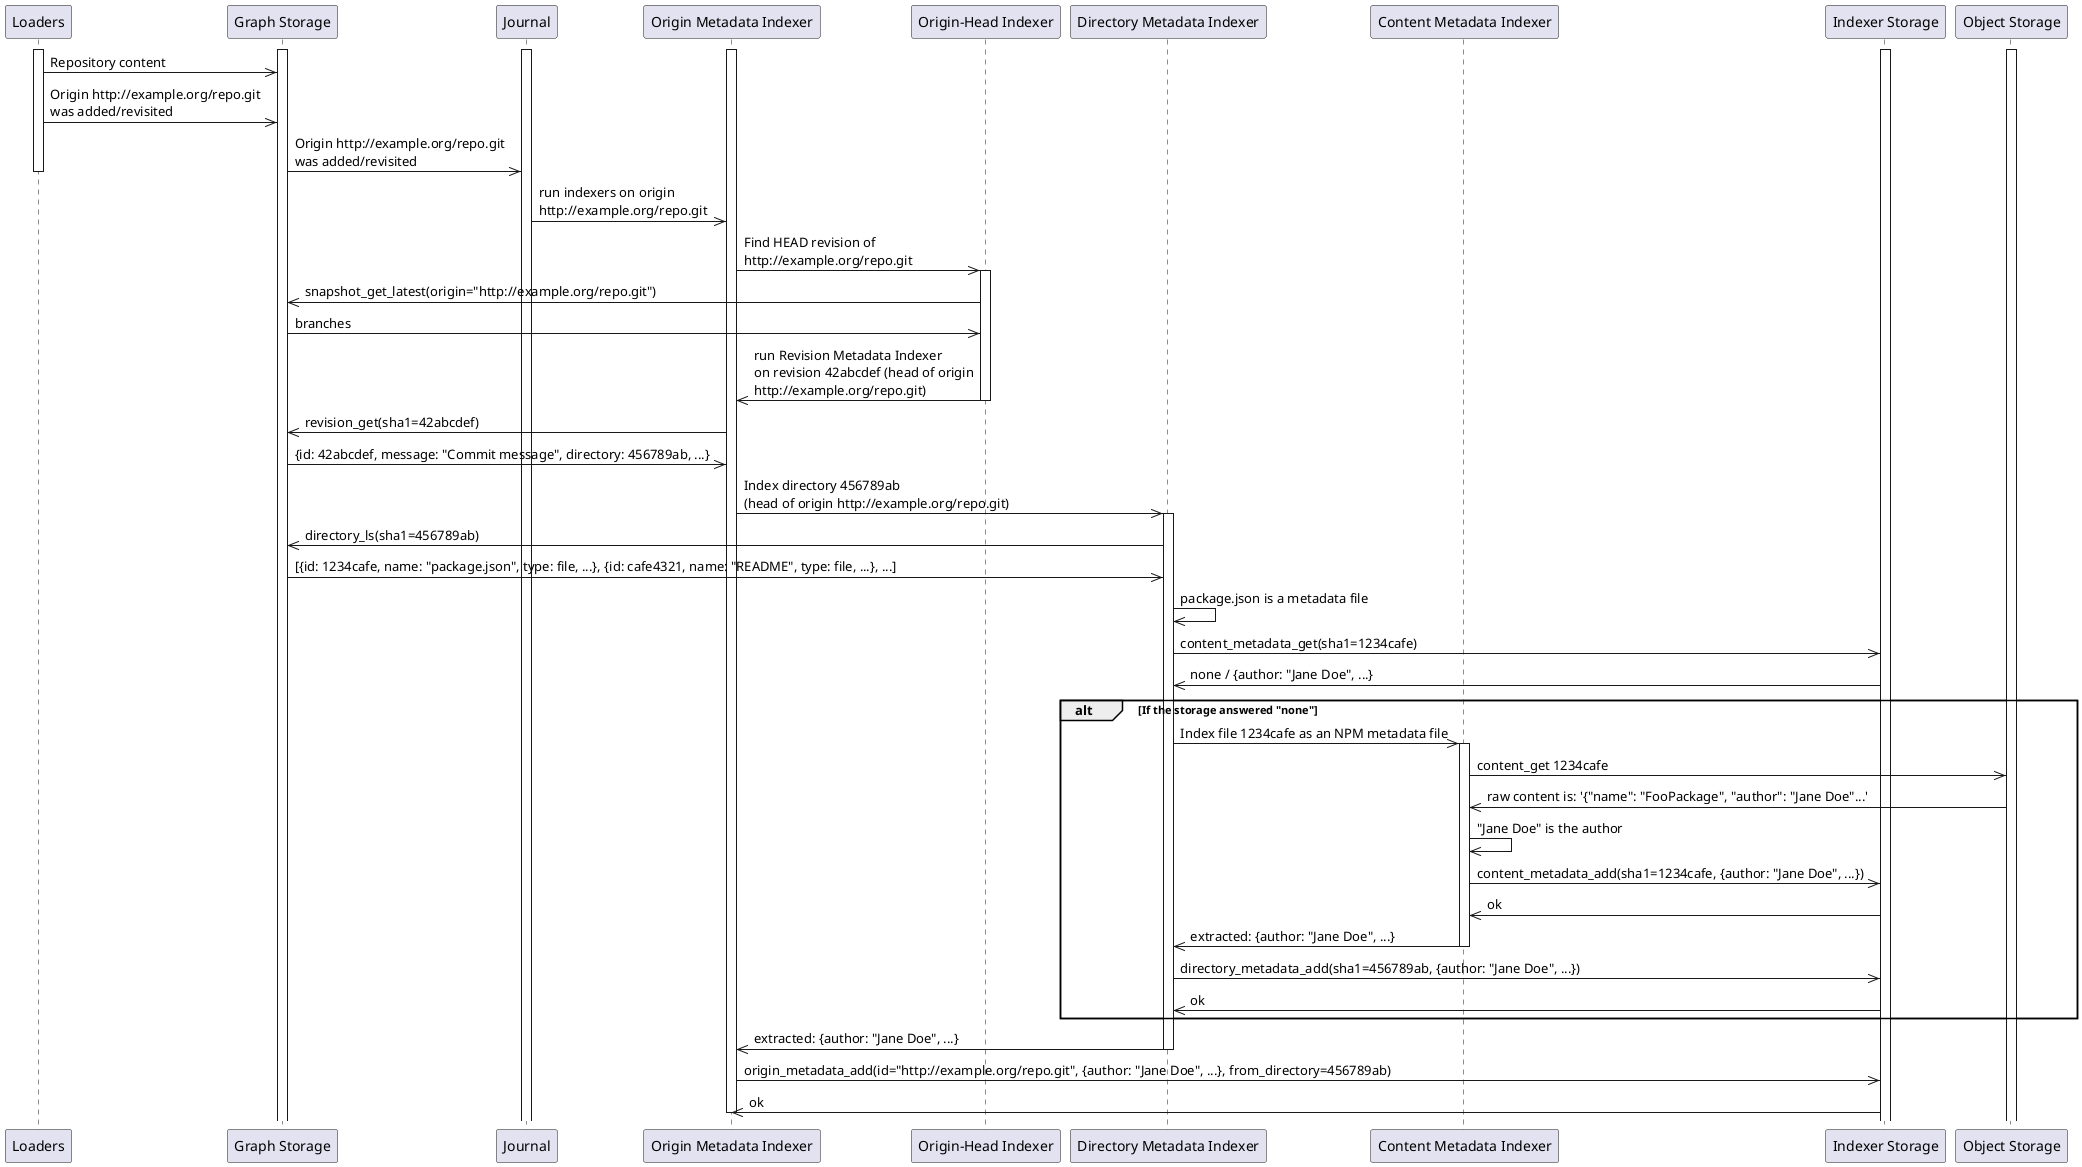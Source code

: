 @startuml
  participant LOADERS as "Loaders"
  participant STORAGE as "Graph Storage"
  participant JOURNAL as "Journal"
  participant IDX_ORIG_META as "Origin Metadata Indexer"
  participant IDX_ORIG_HEAD as "Origin-Head Indexer"
  participant IDX_DIR_META as "Directory Metadata Indexer"
  participant IDX_CONT_META as "Content Metadata Indexer"
  participant IDX_STORAGE as "Indexer Storage"
  participant OBJ_STORAGE as "Object Storage"

  activate OBJ_STORAGE
  activate IDX_STORAGE
  activate STORAGE
  activate JOURNAL
  activate IDX_ORIG_META

  activate LOADERS

  LOADERS->>STORAGE: Repository content
  LOADERS->>STORAGE: Origin http://example.org/repo.git\nwas added/revisited
  STORAGE->>JOURNAL: Origin http://example.org/repo.git\nwas added/revisited
  deactivate LOADERS

  JOURNAL->>IDX_ORIG_META: run indexers on origin\nhttp://example.org/repo.git

  IDX_ORIG_META->>IDX_ORIG_HEAD: Find HEAD revision of\nhttp://example.org/repo.git
  activate IDX_ORIG_HEAD

  IDX_ORIG_HEAD->>STORAGE: snapshot_get_latest(origin="http://example.org/repo.git")

  STORAGE->>IDX_ORIG_HEAD: branches

  IDX_ORIG_HEAD->>IDX_ORIG_META: run Revision Metadata Indexer\non revision 42abcdef (head of origin\nhttp://example.org/repo.git)
  deactivate IDX_ORIG_HEAD

  IDX_ORIG_META->>STORAGE: revision_get(sha1=42abcdef)
  STORAGE->>IDX_ORIG_META: {id: 42abcdef, message: "Commit message", directory: 456789ab, ...}

  IDX_ORIG_META->>IDX_DIR_META: Index directory 456789ab\n(head of origin http://example.org/repo.git)
  activate IDX_DIR_META

  IDX_DIR_META->>STORAGE: directory_ls(sha1=456789ab)
  STORAGE->>IDX_DIR_META: [{id: 1234cafe, name: "package.json", type: file, ...}, {id: cafe4321, name: "README", type: file, ...}, ...]

  IDX_DIR_META->>IDX_DIR_META: package.json is a metadata file

  IDX_DIR_META->>IDX_STORAGE: content_metadata_get(sha1=1234cafe)
  IDX_STORAGE->>IDX_DIR_META: none / {author: "Jane Doe", ...}

  alt If the storage answered "none"
    IDX_DIR_META->>IDX_CONT_META: Index file 1234cafe as an NPM metadata file
    activate IDX_CONT_META

    IDX_CONT_META->>OBJ_STORAGE: content_get 1234cafe

    OBJ_STORAGE->>IDX_CONT_META: raw content is: '{"name": "FooPackage", "author": "Jane Doe"...'

    IDX_CONT_META->>IDX_CONT_META: "Jane Doe" is the author

    IDX_CONT_META->>IDX_STORAGE: content_metadata_add(sha1=1234cafe, {author: "Jane Doe", ...})
    IDX_STORAGE->>IDX_CONT_META: ok

    IDX_CONT_META->>IDX_DIR_META: extracted: {author: "Jane Doe", ...}
    deactivate IDX_CONT_META

    IDX_DIR_META->>IDX_STORAGE: directory_metadata_add(sha1=456789ab, {author: "Jane Doe", ...})
    IDX_STORAGE->>IDX_DIR_META: ok
  end

  IDX_DIR_META->>IDX_ORIG_META: extracted: {author: "Jane Doe", ...}
  deactivate IDX_DIR_META

  IDX_ORIG_META->>IDX_STORAGE: origin_metadata_add(id="http://example.org/repo.git", {author: "Jane Doe", ...}, from_directory=456789ab)
  IDX_STORAGE->>IDX_ORIG_META: ok
  deactivate IDX_ORIG_META


@enduml
